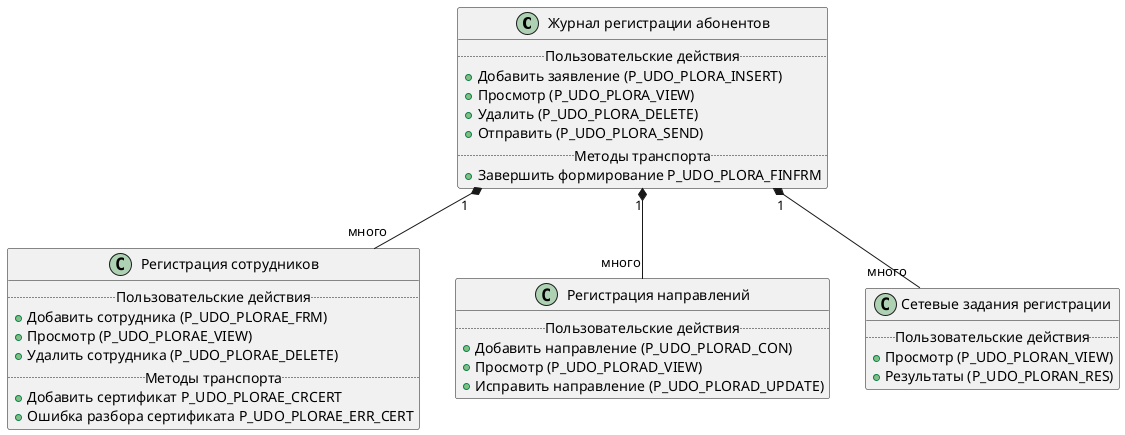 @startuml

class "Журнал регистрации абонентов" as MasterClass {
..Пользовательские действия..
{method}+Добавить заявление (P_UDO_PLORA_INSERT)
{method}+Просмотр (P_UDO_PLORA_VIEW)
{method}+Удалить (P_UDO_PLORA_DELETE)
{method}+Отправить (P_UDO_PLORA_SEND)
..Методы транспорта..
{method}+Завершить формирование P_UDO_PLORA_FINFRM
}

class "Регистрация сотрудников" as SpecClass1 {
..Пользовательские действия..
{method}+Добавить сотрудника (P_UDO_PLORAE_FRM)
{method}+Просмотр (P_UDO_PLORAE_VIEW)
{method}+Удалить сотрудника (P_UDO_PLORAE_DELETE)
..Методы транспорта..
{method}+Добавить сертификат P_UDO_PLORAE_CRCERT
{method}+Ошибка разбора сертификата P_UDO_PLORAE_ERR_CERT
}

class "Регистрация направлений" as SpecClass2 {
..Пользовательские действия..
{method}+Добавить направление (P_UDO_PLORAD_CON)
{method}+Просмотр (P_UDO_PLORAD_VIEW)
{method}+Исправить направление (P_UDO_PLORAD_UPDATE)
}

class "Сетевые задания регистрации" as SpecClass3 {
..Пользовательские действия..
{method}+Просмотр (P_UDO_PLORAN_VIEW)
{method}+Результаты (P_UDO_PLORAN_RES)
}

MasterClass "1" *-- "много" SpecClass1
MasterClass "1" *-- "много" SpecClass2
MasterClass "1" *-- "много" SpecClass3

@enduml
